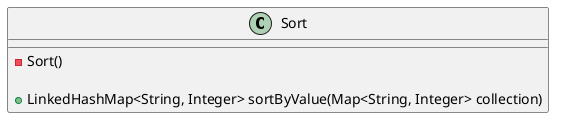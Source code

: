 @startuml
'https://plantuml.com/class-diagram

class Sort {
    -Sort()

    +LinkedHashMap<String, Integer> sortByValue(Map<String, Integer> collection)
}

@enduml